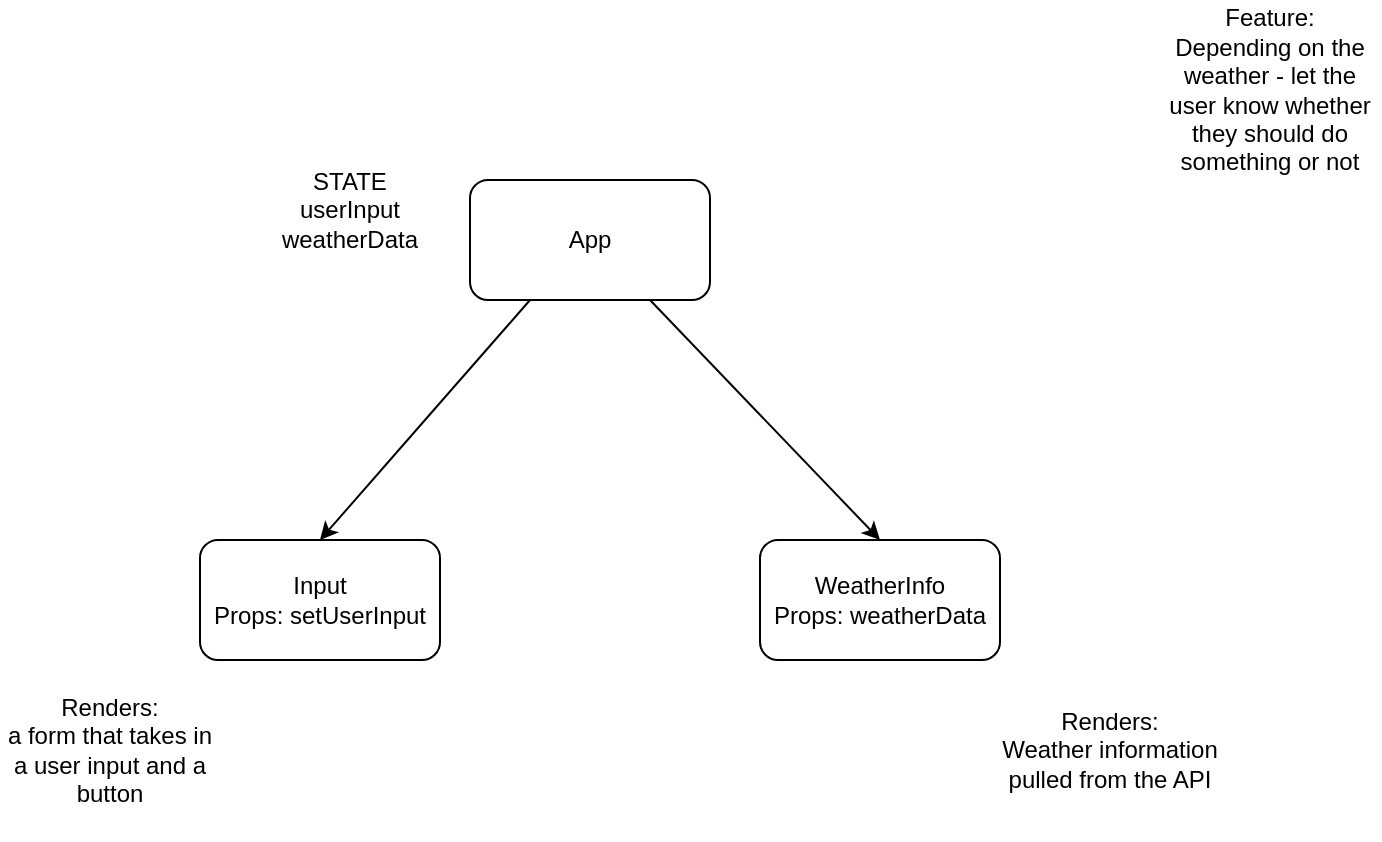 <mxfile>
    <diagram id="hJTxCjilZySIcQTOxHdE" name="Page-1">
        <mxGraphModel dx="968" dy="607" grid="1" gridSize="10" guides="1" tooltips="1" connect="1" arrows="1" fold="1" page="1" pageScale="1" pageWidth="850" pageHeight="1100" math="0" shadow="0">
            <root>
                <mxCell id="0"/>
                <mxCell id="1" parent="0"/>
                <mxCell id="6" style="edgeStyle=none;html=1;exitX=0.25;exitY=1;exitDx=0;exitDy=0;entryX=0.5;entryY=0;entryDx=0;entryDy=0;" edge="1" parent="1" source="2" target="4">
                    <mxGeometry relative="1" as="geometry"/>
                </mxCell>
                <mxCell id="7" style="edgeStyle=none;html=1;exitX=0.75;exitY=1;exitDx=0;exitDy=0;entryX=0.5;entryY=0;entryDx=0;entryDy=0;" edge="1" parent="1" source="2" target="5">
                    <mxGeometry relative="1" as="geometry"/>
                </mxCell>
                <mxCell id="2" value="App" style="rounded=1;whiteSpace=wrap;html=1;" vertex="1" parent="1">
                    <mxGeometry x="305" y="120" width="120" height="60" as="geometry"/>
                </mxCell>
                <mxCell id="3" value="STATE&lt;br&gt;userInput&lt;br&gt;weatherData" style="text;html=1;strokeColor=none;fillColor=none;align=center;verticalAlign=middle;whiteSpace=wrap;rounded=0;" vertex="1" parent="1">
                    <mxGeometry x="190" y="90" width="110" height="90" as="geometry"/>
                </mxCell>
                <mxCell id="4" value="Input&lt;br&gt;Props: setUserInput" style="rounded=1;whiteSpace=wrap;html=1;" vertex="1" parent="1">
                    <mxGeometry x="170" y="300" width="120" height="60" as="geometry"/>
                </mxCell>
                <mxCell id="5" value="WeatherInfo&lt;br&gt;Props: weatherData" style="rounded=1;whiteSpace=wrap;html=1;" vertex="1" parent="1">
                    <mxGeometry x="450" y="300" width="120" height="60" as="geometry"/>
                </mxCell>
                <mxCell id="8" value="Renders:&lt;br&gt;a form that takes in a user input and a button" style="text;html=1;strokeColor=none;fillColor=none;align=center;verticalAlign=middle;whiteSpace=wrap;rounded=0;" vertex="1" parent="1">
                    <mxGeometry x="70" y="360" width="110" height="90" as="geometry"/>
                </mxCell>
                <mxCell id="9" value="Renders:&lt;br&gt;Weather information pulled from the API" style="text;html=1;strokeColor=none;fillColor=none;align=center;verticalAlign=middle;whiteSpace=wrap;rounded=0;" vertex="1" parent="1">
                    <mxGeometry x="570" y="360" width="110" height="90" as="geometry"/>
                </mxCell>
                <mxCell id="10" value="Feature:&lt;br&gt;Depending on the weather - let the user know whether they should do something or not" style="text;html=1;strokeColor=none;fillColor=none;align=center;verticalAlign=middle;whiteSpace=wrap;rounded=0;" vertex="1" parent="1">
                    <mxGeometry x="650" y="30" width="110" height="90" as="geometry"/>
                </mxCell>
            </root>
        </mxGraphModel>
    </diagram>
</mxfile>